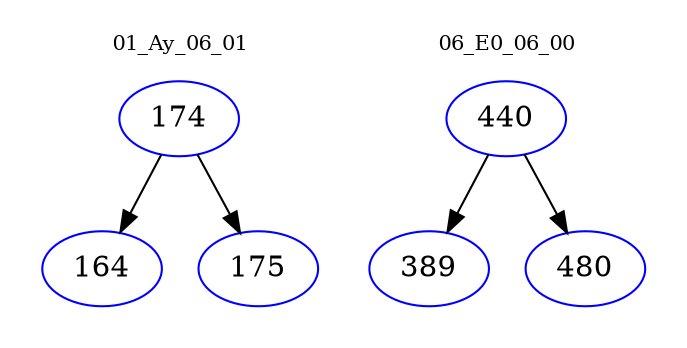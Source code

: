 digraph{
subgraph cluster_0 {
color = white
label = "01_Ay_06_01";
fontsize=10;
T0_174 [label="174", color="blue"]
T0_174 -> T0_164 [color="black"]
T0_164 [label="164", color="blue"]
T0_174 -> T0_175 [color="black"]
T0_175 [label="175", color="blue"]
}
subgraph cluster_1 {
color = white
label = "06_E0_06_00";
fontsize=10;
T1_440 [label="440", color="blue"]
T1_440 -> T1_389 [color="black"]
T1_389 [label="389", color="blue"]
T1_440 -> T1_480 [color="black"]
T1_480 [label="480", color="blue"]
}
}
